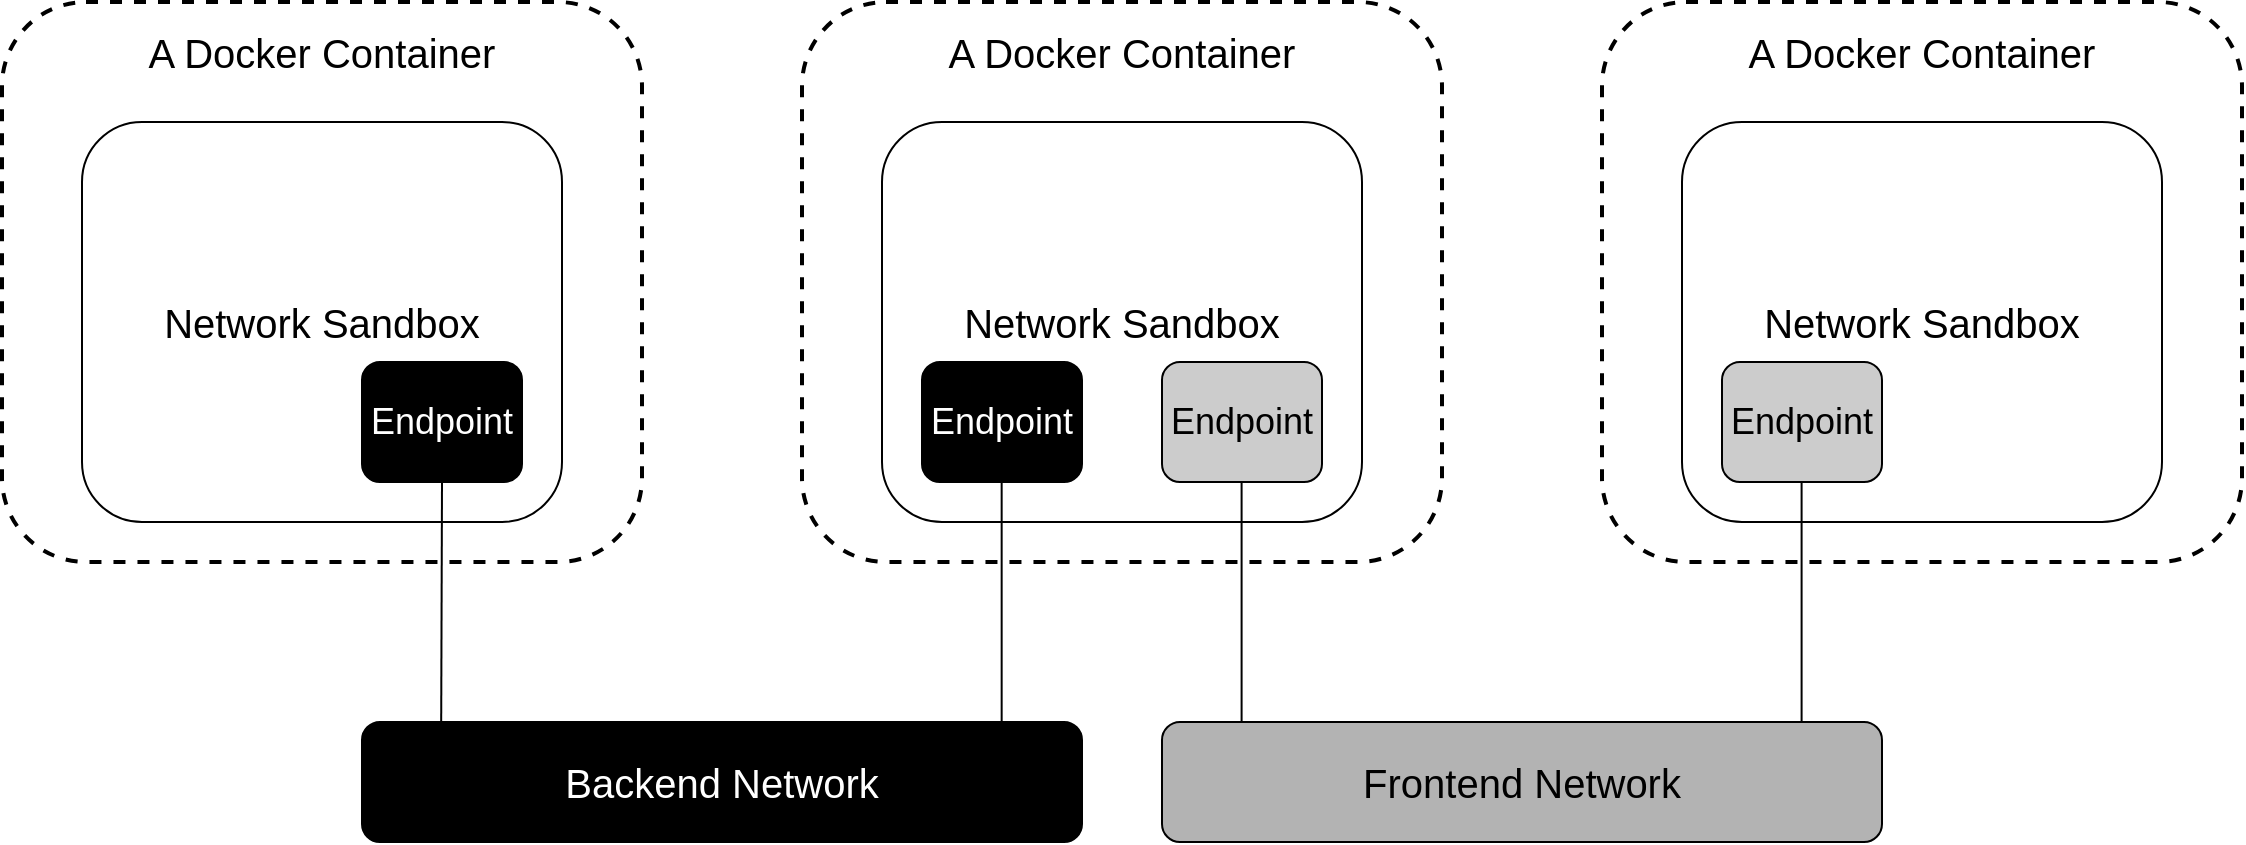 <mxfile version="21.6.1" type="device">
  <diagram name="第 1 页" id="BqUpAWqxbF0N9LJfhZRf">
    <mxGraphModel dx="1434" dy="836" grid="1" gridSize="10" guides="1" tooltips="1" connect="1" arrows="1" fold="1" page="1" pageScale="1" pageWidth="1169" pageHeight="827" math="0" shadow="0">
      <root>
        <mxCell id="0" />
        <mxCell id="1" parent="0" />
        <mxCell id="W3_zRyS-aQP_J9qu3HlM-21" value="" style="group" vertex="1" connectable="0" parent="1">
          <mxGeometry x="40" y="120" width="1120" height="420" as="geometry" />
        </mxCell>
        <mxCell id="W3_zRyS-aQP_J9qu3HlM-3" value="" style="rounded=1;whiteSpace=wrap;html=1;fillColor=none;strokeWidth=2;dashed=1;" vertex="1" parent="W3_zRyS-aQP_J9qu3HlM-21">
          <mxGeometry width="320" height="280" as="geometry" />
        </mxCell>
        <mxCell id="W3_zRyS-aQP_J9qu3HlM-2" value="Network Sandbox" style="rounded=1;whiteSpace=wrap;html=1;fontSize=20;" vertex="1" parent="W3_zRyS-aQP_J9qu3HlM-21">
          <mxGeometry x="40" y="60" width="240" height="200" as="geometry" />
        </mxCell>
        <mxCell id="W3_zRyS-aQP_J9qu3HlM-1" value="Endpoint" style="rounded=1;whiteSpace=wrap;html=1;fontSize=18;fontColor=#FFFFFF;fillColor=#000000;" vertex="1" parent="W3_zRyS-aQP_J9qu3HlM-21">
          <mxGeometry x="180" y="180" width="80" height="60" as="geometry" />
        </mxCell>
        <mxCell id="W3_zRyS-aQP_J9qu3HlM-4" value="A Docker Container" style="text;html=1;strokeColor=none;fillColor=none;align=center;verticalAlign=middle;whiteSpace=wrap;rounded=0;fontSize=20;" vertex="1" parent="W3_zRyS-aQP_J9qu3HlM-21">
          <mxGeometry x="40" y="10" width="240" height="30" as="geometry" />
        </mxCell>
        <mxCell id="W3_zRyS-aQP_J9qu3HlM-5" value="" style="rounded=1;whiteSpace=wrap;html=1;fillColor=none;strokeWidth=2;dashed=1;" vertex="1" parent="W3_zRyS-aQP_J9qu3HlM-21">
          <mxGeometry x="400" width="320" height="280" as="geometry" />
        </mxCell>
        <mxCell id="W3_zRyS-aQP_J9qu3HlM-6" value="Network Sandbox" style="rounded=1;whiteSpace=wrap;html=1;fontSize=20;" vertex="1" parent="W3_zRyS-aQP_J9qu3HlM-21">
          <mxGeometry x="440" y="60" width="240" height="200" as="geometry" />
        </mxCell>
        <mxCell id="W3_zRyS-aQP_J9qu3HlM-7" value="&lt;font color=&quot;#000000&quot;&gt;Endpoint&lt;/font&gt;" style="rounded=1;whiteSpace=wrap;html=1;fontSize=18;fontColor=#FFFFFF;fillColor=#CCCCCC;" vertex="1" parent="W3_zRyS-aQP_J9qu3HlM-21">
          <mxGeometry x="580" y="180" width="80" height="60" as="geometry" />
        </mxCell>
        <mxCell id="W3_zRyS-aQP_J9qu3HlM-8" value="A Docker Container" style="text;html=1;strokeColor=none;fillColor=none;align=center;verticalAlign=middle;whiteSpace=wrap;rounded=0;fontSize=20;" vertex="1" parent="W3_zRyS-aQP_J9qu3HlM-21">
          <mxGeometry x="440" y="10" width="240" height="30" as="geometry" />
        </mxCell>
        <mxCell id="W3_zRyS-aQP_J9qu3HlM-9" value="" style="rounded=1;whiteSpace=wrap;html=1;fillColor=none;strokeWidth=2;dashed=1;" vertex="1" parent="W3_zRyS-aQP_J9qu3HlM-21">
          <mxGeometry x="800" width="320" height="280" as="geometry" />
        </mxCell>
        <mxCell id="W3_zRyS-aQP_J9qu3HlM-10" value="Network Sandbox" style="rounded=1;whiteSpace=wrap;html=1;fontSize=20;" vertex="1" parent="W3_zRyS-aQP_J9qu3HlM-21">
          <mxGeometry x="840" y="60" width="240" height="200" as="geometry" />
        </mxCell>
        <mxCell id="W3_zRyS-aQP_J9qu3HlM-12" value="A Docker Container" style="text;html=1;strokeColor=none;fillColor=none;align=center;verticalAlign=middle;whiteSpace=wrap;rounded=0;fontSize=20;" vertex="1" parent="W3_zRyS-aQP_J9qu3HlM-21">
          <mxGeometry x="840" y="10" width="240" height="30" as="geometry" />
        </mxCell>
        <mxCell id="W3_zRyS-aQP_J9qu3HlM-13" value="Endpoint" style="rounded=1;whiteSpace=wrap;html=1;fontSize=18;fontColor=#FFFFFF;fillColor=#000000;" vertex="1" parent="W3_zRyS-aQP_J9qu3HlM-21">
          <mxGeometry x="460" y="180" width="80" height="60" as="geometry" />
        </mxCell>
        <mxCell id="W3_zRyS-aQP_J9qu3HlM-14" value="&lt;font color=&quot;#000000&quot;&gt;Endpoint&lt;/font&gt;" style="rounded=1;whiteSpace=wrap;html=1;fontSize=18;fontColor=#FFFFFF;fillColor=#CCCCCC;" vertex="1" parent="W3_zRyS-aQP_J9qu3HlM-21">
          <mxGeometry x="860" y="180" width="80" height="60" as="geometry" />
        </mxCell>
        <mxCell id="W3_zRyS-aQP_J9qu3HlM-15" value="&lt;font color=&quot;#ffffff&quot; style=&quot;font-size: 20px;&quot;&gt;Backend Network&lt;/font&gt;" style="rounded=1;whiteSpace=wrap;html=1;fillColor=#000000;fontSize=20;" vertex="1" parent="W3_zRyS-aQP_J9qu3HlM-21">
          <mxGeometry x="180" y="360" width="360" height="60" as="geometry" />
        </mxCell>
        <mxCell id="W3_zRyS-aQP_J9qu3HlM-16" value="Frontend Network" style="rounded=1;whiteSpace=wrap;html=1;fontSize=20;fillColor=#B3B3B3;" vertex="1" parent="W3_zRyS-aQP_J9qu3HlM-21">
          <mxGeometry x="580" y="360" width="360" height="60" as="geometry" />
        </mxCell>
        <mxCell id="W3_zRyS-aQP_J9qu3HlM-17" value="" style="endArrow=none;html=1;rounded=0;entryX=0.5;entryY=1;entryDx=0;entryDy=0;exitX=0.11;exitY=0;exitDx=0;exitDy=0;exitPerimeter=0;" edge="1" parent="W3_zRyS-aQP_J9qu3HlM-21" source="W3_zRyS-aQP_J9qu3HlM-15" target="W3_zRyS-aQP_J9qu3HlM-1">
          <mxGeometry width="50" height="50" relative="1" as="geometry">
            <mxPoint x="200" y="340" as="sourcePoint" />
            <mxPoint x="250" y="290" as="targetPoint" />
          </mxGeometry>
        </mxCell>
        <mxCell id="W3_zRyS-aQP_J9qu3HlM-18" value="" style="endArrow=none;html=1;rounded=0;entryX=0.5;entryY=1;entryDx=0;entryDy=0;exitX=0.11;exitY=0;exitDx=0;exitDy=0;exitPerimeter=0;" edge="1" parent="W3_zRyS-aQP_J9qu3HlM-21">
          <mxGeometry width="50" height="50" relative="1" as="geometry">
            <mxPoint x="499.83" y="360" as="sourcePoint" />
            <mxPoint x="499.83" y="240" as="targetPoint" />
          </mxGeometry>
        </mxCell>
        <mxCell id="W3_zRyS-aQP_J9qu3HlM-19" value="" style="endArrow=none;html=1;rounded=0;entryX=0.5;entryY=1;entryDx=0;entryDy=0;exitX=0.11;exitY=0;exitDx=0;exitDy=0;exitPerimeter=0;" edge="1" parent="W3_zRyS-aQP_J9qu3HlM-21">
          <mxGeometry width="50" height="50" relative="1" as="geometry">
            <mxPoint x="619.8" y="360" as="sourcePoint" />
            <mxPoint x="619.8" y="240" as="targetPoint" />
          </mxGeometry>
        </mxCell>
        <mxCell id="W3_zRyS-aQP_J9qu3HlM-20" value="" style="endArrow=none;html=1;rounded=0;entryX=0.5;entryY=1;entryDx=0;entryDy=0;exitX=0.11;exitY=0;exitDx=0;exitDy=0;exitPerimeter=0;" edge="1" parent="W3_zRyS-aQP_J9qu3HlM-21">
          <mxGeometry width="50" height="50" relative="1" as="geometry">
            <mxPoint x="899.8" y="360" as="sourcePoint" />
            <mxPoint x="899.8" y="240" as="targetPoint" />
          </mxGeometry>
        </mxCell>
      </root>
    </mxGraphModel>
  </diagram>
</mxfile>
